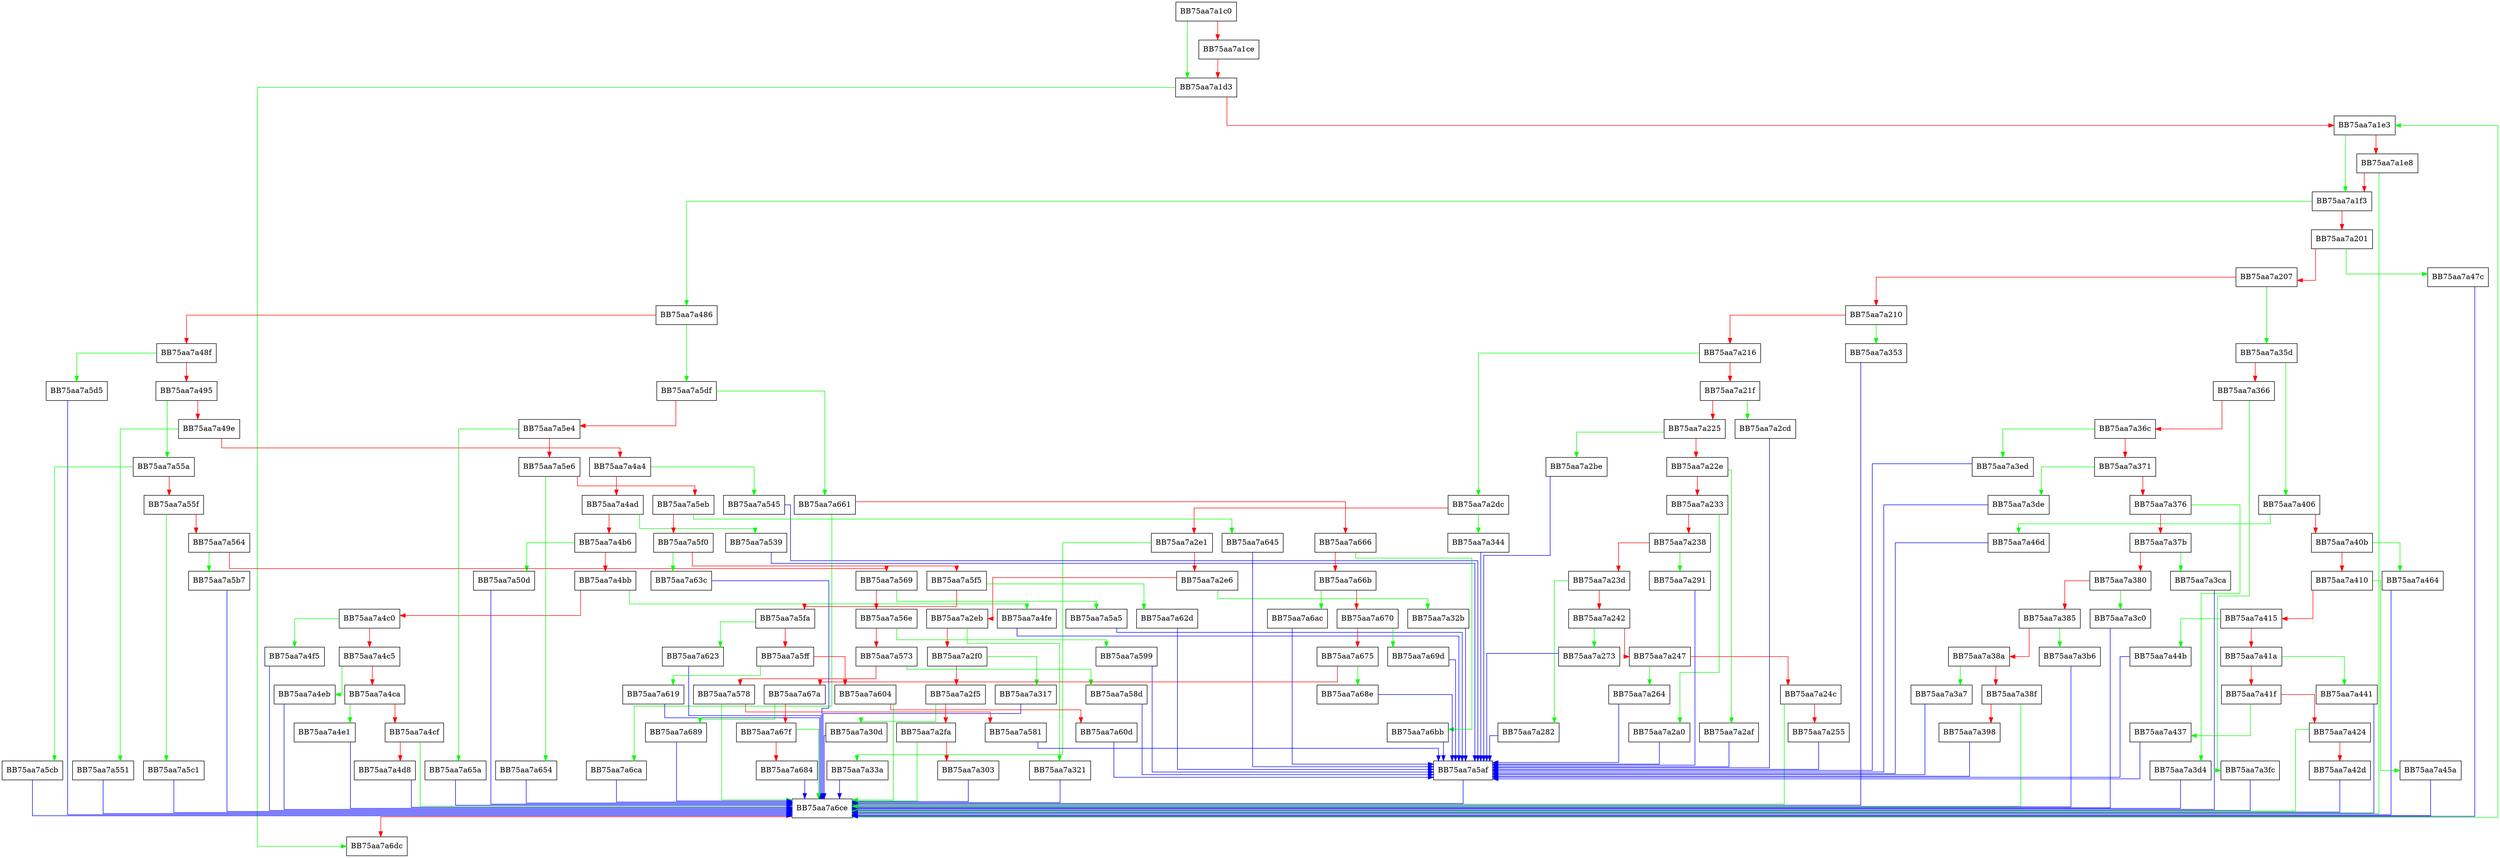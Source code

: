digraph ParseCmdLine {
  node [shape="box"];
  graph [splines=ortho];
  BB75aa7a1c0 -> BB75aa7a1d3 [color="green"];
  BB75aa7a1c0 -> BB75aa7a1ce [color="red"];
  BB75aa7a1ce -> BB75aa7a1d3 [color="red"];
  BB75aa7a1d3 -> BB75aa7a6dc [color="green"];
  BB75aa7a1d3 -> BB75aa7a1e3 [color="red"];
  BB75aa7a1e3 -> BB75aa7a1f3 [color="green"];
  BB75aa7a1e3 -> BB75aa7a1e8 [color="red"];
  BB75aa7a1e8 -> BB75aa7a6ce [color="green"];
  BB75aa7a1e8 -> BB75aa7a1f3 [color="red"];
  BB75aa7a1f3 -> BB75aa7a486 [color="green"];
  BB75aa7a1f3 -> BB75aa7a201 [color="red"];
  BB75aa7a201 -> BB75aa7a47c [color="green"];
  BB75aa7a201 -> BB75aa7a207 [color="red"];
  BB75aa7a207 -> BB75aa7a35d [color="green"];
  BB75aa7a207 -> BB75aa7a210 [color="red"];
  BB75aa7a210 -> BB75aa7a353 [color="green"];
  BB75aa7a210 -> BB75aa7a216 [color="red"];
  BB75aa7a216 -> BB75aa7a2dc [color="green"];
  BB75aa7a216 -> BB75aa7a21f [color="red"];
  BB75aa7a21f -> BB75aa7a2cd [color="green"];
  BB75aa7a21f -> BB75aa7a225 [color="red"];
  BB75aa7a225 -> BB75aa7a2be [color="green"];
  BB75aa7a225 -> BB75aa7a22e [color="red"];
  BB75aa7a22e -> BB75aa7a2af [color="green"];
  BB75aa7a22e -> BB75aa7a233 [color="red"];
  BB75aa7a233 -> BB75aa7a2a0 [color="green"];
  BB75aa7a233 -> BB75aa7a238 [color="red"];
  BB75aa7a238 -> BB75aa7a291 [color="green"];
  BB75aa7a238 -> BB75aa7a23d [color="red"];
  BB75aa7a23d -> BB75aa7a282 [color="green"];
  BB75aa7a23d -> BB75aa7a242 [color="red"];
  BB75aa7a242 -> BB75aa7a273 [color="green"];
  BB75aa7a242 -> BB75aa7a247 [color="red"];
  BB75aa7a247 -> BB75aa7a264 [color="green"];
  BB75aa7a247 -> BB75aa7a24c [color="red"];
  BB75aa7a24c -> BB75aa7a6ce [color="green"];
  BB75aa7a24c -> BB75aa7a255 [color="red"];
  BB75aa7a255 -> BB75aa7a5af [color="blue"];
  BB75aa7a264 -> BB75aa7a5af [color="blue"];
  BB75aa7a273 -> BB75aa7a5af [color="blue"];
  BB75aa7a282 -> BB75aa7a5af [color="blue"];
  BB75aa7a291 -> BB75aa7a5af [color="blue"];
  BB75aa7a2a0 -> BB75aa7a5af [color="blue"];
  BB75aa7a2af -> BB75aa7a5af [color="blue"];
  BB75aa7a2be -> BB75aa7a5af [color="blue"];
  BB75aa7a2cd -> BB75aa7a5af [color="blue"];
  BB75aa7a2dc -> BB75aa7a344 [color="green"];
  BB75aa7a2dc -> BB75aa7a2e1 [color="red"];
  BB75aa7a2e1 -> BB75aa7a33a [color="green"];
  BB75aa7a2e1 -> BB75aa7a2e6 [color="red"];
  BB75aa7a2e6 -> BB75aa7a32b [color="green"];
  BB75aa7a2e6 -> BB75aa7a2eb [color="red"];
  BB75aa7a2eb -> BB75aa7a321 [color="green"];
  BB75aa7a2eb -> BB75aa7a2f0 [color="red"];
  BB75aa7a2f0 -> BB75aa7a317 [color="green"];
  BB75aa7a2f0 -> BB75aa7a2f5 [color="red"];
  BB75aa7a2f5 -> BB75aa7a30d [color="green"];
  BB75aa7a2f5 -> BB75aa7a2fa [color="red"];
  BB75aa7a2fa -> BB75aa7a6ce [color="green"];
  BB75aa7a2fa -> BB75aa7a303 [color="red"];
  BB75aa7a303 -> BB75aa7a6ce [color="blue"];
  BB75aa7a30d -> BB75aa7a6ce [color="blue"];
  BB75aa7a317 -> BB75aa7a6ce [color="blue"];
  BB75aa7a321 -> BB75aa7a6ce [color="blue"];
  BB75aa7a32b -> BB75aa7a5af [color="blue"];
  BB75aa7a33a -> BB75aa7a6ce [color="blue"];
  BB75aa7a344 -> BB75aa7a5af [color="blue"];
  BB75aa7a353 -> BB75aa7a6ce [color="blue"];
  BB75aa7a35d -> BB75aa7a406 [color="green"];
  BB75aa7a35d -> BB75aa7a366 [color="red"];
  BB75aa7a366 -> BB75aa7a3fc [color="green"];
  BB75aa7a366 -> BB75aa7a36c [color="red"];
  BB75aa7a36c -> BB75aa7a3ed [color="green"];
  BB75aa7a36c -> BB75aa7a371 [color="red"];
  BB75aa7a371 -> BB75aa7a3de [color="green"];
  BB75aa7a371 -> BB75aa7a376 [color="red"];
  BB75aa7a376 -> BB75aa7a3d4 [color="green"];
  BB75aa7a376 -> BB75aa7a37b [color="red"];
  BB75aa7a37b -> BB75aa7a3ca [color="green"];
  BB75aa7a37b -> BB75aa7a380 [color="red"];
  BB75aa7a380 -> BB75aa7a3c0 [color="green"];
  BB75aa7a380 -> BB75aa7a385 [color="red"];
  BB75aa7a385 -> BB75aa7a3b6 [color="green"];
  BB75aa7a385 -> BB75aa7a38a [color="red"];
  BB75aa7a38a -> BB75aa7a3a7 [color="green"];
  BB75aa7a38a -> BB75aa7a38f [color="red"];
  BB75aa7a38f -> BB75aa7a6ce [color="green"];
  BB75aa7a38f -> BB75aa7a398 [color="red"];
  BB75aa7a398 -> BB75aa7a5af [color="blue"];
  BB75aa7a3a7 -> BB75aa7a5af [color="blue"];
  BB75aa7a3b6 -> BB75aa7a6ce [color="blue"];
  BB75aa7a3c0 -> BB75aa7a6ce [color="blue"];
  BB75aa7a3ca -> BB75aa7a6ce [color="blue"];
  BB75aa7a3d4 -> BB75aa7a6ce [color="blue"];
  BB75aa7a3de -> BB75aa7a5af [color="blue"];
  BB75aa7a3ed -> BB75aa7a5af [color="blue"];
  BB75aa7a3fc -> BB75aa7a6ce [color="blue"];
  BB75aa7a406 -> BB75aa7a46d [color="green"];
  BB75aa7a406 -> BB75aa7a40b [color="red"];
  BB75aa7a40b -> BB75aa7a464 [color="green"];
  BB75aa7a40b -> BB75aa7a410 [color="red"];
  BB75aa7a410 -> BB75aa7a45a [color="green"];
  BB75aa7a410 -> BB75aa7a415 [color="red"];
  BB75aa7a415 -> BB75aa7a44b [color="green"];
  BB75aa7a415 -> BB75aa7a41a [color="red"];
  BB75aa7a41a -> BB75aa7a441 [color="green"];
  BB75aa7a41a -> BB75aa7a41f [color="red"];
  BB75aa7a41f -> BB75aa7a437 [color="green"];
  BB75aa7a41f -> BB75aa7a424 [color="red"];
  BB75aa7a424 -> BB75aa7a6ce [color="green"];
  BB75aa7a424 -> BB75aa7a42d [color="red"];
  BB75aa7a42d -> BB75aa7a6ce [color="blue"];
  BB75aa7a437 -> BB75aa7a5af [color="blue"];
  BB75aa7a441 -> BB75aa7a6ce [color="blue"];
  BB75aa7a44b -> BB75aa7a5af [color="blue"];
  BB75aa7a45a -> BB75aa7a6ce [color="blue"];
  BB75aa7a464 -> BB75aa7a6ce [color="blue"];
  BB75aa7a46d -> BB75aa7a5af [color="blue"];
  BB75aa7a47c -> BB75aa7a6ce [color="blue"];
  BB75aa7a486 -> BB75aa7a5df [color="green"];
  BB75aa7a486 -> BB75aa7a48f [color="red"];
  BB75aa7a48f -> BB75aa7a5d5 [color="green"];
  BB75aa7a48f -> BB75aa7a495 [color="red"];
  BB75aa7a495 -> BB75aa7a55a [color="green"];
  BB75aa7a495 -> BB75aa7a49e [color="red"];
  BB75aa7a49e -> BB75aa7a551 [color="green"];
  BB75aa7a49e -> BB75aa7a4a4 [color="red"];
  BB75aa7a4a4 -> BB75aa7a545 [color="green"];
  BB75aa7a4a4 -> BB75aa7a4ad [color="red"];
  BB75aa7a4ad -> BB75aa7a539 [color="green"];
  BB75aa7a4ad -> BB75aa7a4b6 [color="red"];
  BB75aa7a4b6 -> BB75aa7a50d [color="green"];
  BB75aa7a4b6 -> BB75aa7a4bb [color="red"];
  BB75aa7a4bb -> BB75aa7a4fe [color="green"];
  BB75aa7a4bb -> BB75aa7a4c0 [color="red"];
  BB75aa7a4c0 -> BB75aa7a4f5 [color="green"];
  BB75aa7a4c0 -> BB75aa7a4c5 [color="red"];
  BB75aa7a4c5 -> BB75aa7a4eb [color="green"];
  BB75aa7a4c5 -> BB75aa7a4ca [color="red"];
  BB75aa7a4ca -> BB75aa7a4e1 [color="green"];
  BB75aa7a4ca -> BB75aa7a4cf [color="red"];
  BB75aa7a4cf -> BB75aa7a6ce [color="green"];
  BB75aa7a4cf -> BB75aa7a4d8 [color="red"];
  BB75aa7a4d8 -> BB75aa7a6ce [color="blue"];
  BB75aa7a4e1 -> BB75aa7a6ce [color="blue"];
  BB75aa7a4eb -> BB75aa7a6ce [color="blue"];
  BB75aa7a4f5 -> BB75aa7a6ce [color="blue"];
  BB75aa7a4fe -> BB75aa7a5af [color="blue"];
  BB75aa7a50d -> BB75aa7a6ce [color="blue"];
  BB75aa7a539 -> BB75aa7a5af [color="blue"];
  BB75aa7a545 -> BB75aa7a5af [color="blue"];
  BB75aa7a551 -> BB75aa7a6ce [color="blue"];
  BB75aa7a55a -> BB75aa7a5cb [color="green"];
  BB75aa7a55a -> BB75aa7a55f [color="red"];
  BB75aa7a55f -> BB75aa7a5c1 [color="green"];
  BB75aa7a55f -> BB75aa7a564 [color="red"];
  BB75aa7a564 -> BB75aa7a5b7 [color="green"];
  BB75aa7a564 -> BB75aa7a569 [color="red"];
  BB75aa7a569 -> BB75aa7a5a5 [color="green"];
  BB75aa7a569 -> BB75aa7a56e [color="red"];
  BB75aa7a56e -> BB75aa7a599 [color="green"];
  BB75aa7a56e -> BB75aa7a573 [color="red"];
  BB75aa7a573 -> BB75aa7a58d [color="green"];
  BB75aa7a573 -> BB75aa7a578 [color="red"];
  BB75aa7a578 -> BB75aa7a6ce [color="green"];
  BB75aa7a578 -> BB75aa7a581 [color="red"];
  BB75aa7a581 -> BB75aa7a5af [color="blue"];
  BB75aa7a58d -> BB75aa7a5af [color="blue"];
  BB75aa7a599 -> BB75aa7a5af [color="blue"];
  BB75aa7a5a5 -> BB75aa7a5af [color="blue"];
  BB75aa7a5af -> BB75aa7a6ce [color="blue"];
  BB75aa7a5b7 -> BB75aa7a6ce [color="blue"];
  BB75aa7a5c1 -> BB75aa7a6ce [color="blue"];
  BB75aa7a5cb -> BB75aa7a6ce [color="blue"];
  BB75aa7a5d5 -> BB75aa7a6ce [color="blue"];
  BB75aa7a5df -> BB75aa7a661 [color="green"];
  BB75aa7a5df -> BB75aa7a5e4 [color="red"];
  BB75aa7a5e4 -> BB75aa7a65a [color="green"];
  BB75aa7a5e4 -> BB75aa7a5e6 [color="red"];
  BB75aa7a5e6 -> BB75aa7a654 [color="green"];
  BB75aa7a5e6 -> BB75aa7a5eb [color="red"];
  BB75aa7a5eb -> BB75aa7a645 [color="green"];
  BB75aa7a5eb -> BB75aa7a5f0 [color="red"];
  BB75aa7a5f0 -> BB75aa7a63c [color="green"];
  BB75aa7a5f0 -> BB75aa7a5f5 [color="red"];
  BB75aa7a5f5 -> BB75aa7a62d [color="green"];
  BB75aa7a5f5 -> BB75aa7a5fa [color="red"];
  BB75aa7a5fa -> BB75aa7a623 [color="green"];
  BB75aa7a5fa -> BB75aa7a5ff [color="red"];
  BB75aa7a5ff -> BB75aa7a619 [color="green"];
  BB75aa7a5ff -> BB75aa7a604 [color="red"];
  BB75aa7a604 -> BB75aa7a6ce [color="green"];
  BB75aa7a604 -> BB75aa7a60d [color="red"];
  BB75aa7a60d -> BB75aa7a5af [color="blue"];
  BB75aa7a619 -> BB75aa7a6ce [color="blue"];
  BB75aa7a623 -> BB75aa7a6ce [color="blue"];
  BB75aa7a62d -> BB75aa7a5af [color="blue"];
  BB75aa7a63c -> BB75aa7a6ce [color="blue"];
  BB75aa7a645 -> BB75aa7a5af [color="blue"];
  BB75aa7a654 -> BB75aa7a6ce [color="blue"];
  BB75aa7a65a -> BB75aa7a6ce [color="blue"];
  BB75aa7a661 -> BB75aa7a6ca [color="green"];
  BB75aa7a661 -> BB75aa7a666 [color="red"];
  BB75aa7a666 -> BB75aa7a6bb [color="green"];
  BB75aa7a666 -> BB75aa7a66b [color="red"];
  BB75aa7a66b -> BB75aa7a6ac [color="green"];
  BB75aa7a66b -> BB75aa7a670 [color="red"];
  BB75aa7a670 -> BB75aa7a69d [color="green"];
  BB75aa7a670 -> BB75aa7a675 [color="red"];
  BB75aa7a675 -> BB75aa7a68e [color="green"];
  BB75aa7a675 -> BB75aa7a67a [color="red"];
  BB75aa7a67a -> BB75aa7a689 [color="green"];
  BB75aa7a67a -> BB75aa7a67f [color="red"];
  BB75aa7a67f -> BB75aa7a6ce [color="green"];
  BB75aa7a67f -> BB75aa7a684 [color="red"];
  BB75aa7a684 -> BB75aa7a6ce [color="blue"];
  BB75aa7a689 -> BB75aa7a6ce [color="blue"];
  BB75aa7a68e -> BB75aa7a5af [color="blue"];
  BB75aa7a69d -> BB75aa7a5af [color="blue"];
  BB75aa7a6ac -> BB75aa7a5af [color="blue"];
  BB75aa7a6bb -> BB75aa7a5af [color="blue"];
  BB75aa7a6ca -> BB75aa7a6ce [color="blue"];
  BB75aa7a6ce -> BB75aa7a1e3 [color="green"];
  BB75aa7a6ce -> BB75aa7a6dc [color="red"];
}